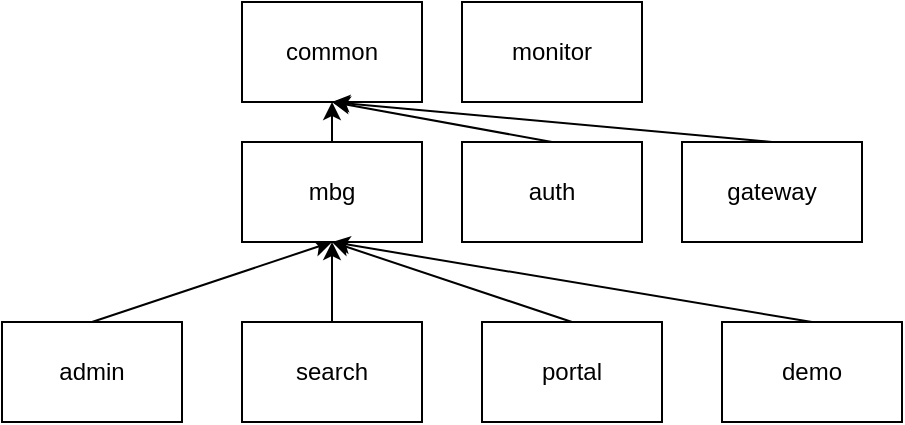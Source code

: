<mxfile version="14.5.8" type="github">
  <diagram id="1L4XcPpSsIhO6-UYCCzw" name="Page-1">
    <mxGraphModel dx="981" dy="526" grid="1" gridSize="10" guides="1" tooltips="1" connect="1" arrows="1" fold="1" page="1" pageScale="1" pageWidth="827" pageHeight="1169" math="0" shadow="0">
      <root>
        <mxCell id="0" />
        <mxCell id="1" parent="0" />
        <mxCell id="RSWtb9Q0RPRxmCBt2XrI-6" style="rounded=0;orthogonalLoop=1;jettySize=auto;html=1;exitX=0.5;exitY=0;exitDx=0;exitDy=0;entryX=0.5;entryY=1;entryDx=0;entryDy=0;" edge="1" parent="1" source="RSWtb9Q0RPRxmCBt2XrI-1" target="RSWtb9Q0RPRxmCBt2XrI-5">
          <mxGeometry relative="1" as="geometry" />
        </mxCell>
        <mxCell id="RSWtb9Q0RPRxmCBt2XrI-1" value="admin" style="rounded=0;whiteSpace=wrap;html=1;" vertex="1" parent="1">
          <mxGeometry x="180" y="490" width="90" height="50" as="geometry" />
        </mxCell>
        <mxCell id="RSWtb9Q0RPRxmCBt2XrI-7" style="edgeStyle=none;rounded=0;orthogonalLoop=1;jettySize=auto;html=1;exitX=0.5;exitY=0;exitDx=0;exitDy=0;entryX=0.5;entryY=1;entryDx=0;entryDy=0;" edge="1" parent="1" source="RSWtb9Q0RPRxmCBt2XrI-2" target="RSWtb9Q0RPRxmCBt2XrI-5">
          <mxGeometry relative="1" as="geometry" />
        </mxCell>
        <mxCell id="RSWtb9Q0RPRxmCBt2XrI-2" value="search" style="rounded=0;whiteSpace=wrap;html=1;" vertex="1" parent="1">
          <mxGeometry x="300" y="490" width="90" height="50" as="geometry" />
        </mxCell>
        <mxCell id="RSWtb9Q0RPRxmCBt2XrI-8" style="edgeStyle=none;rounded=0;orthogonalLoop=1;jettySize=auto;html=1;exitX=0.5;exitY=0;exitDx=0;exitDy=0;entryX=0.5;entryY=1;entryDx=0;entryDy=0;" edge="1" parent="1" source="RSWtb9Q0RPRxmCBt2XrI-3" target="RSWtb9Q0RPRxmCBt2XrI-5">
          <mxGeometry relative="1" as="geometry" />
        </mxCell>
        <mxCell id="RSWtb9Q0RPRxmCBt2XrI-3" value="portal" style="rounded=0;whiteSpace=wrap;html=1;" vertex="1" parent="1">
          <mxGeometry x="420" y="490" width="90" height="50" as="geometry" />
        </mxCell>
        <mxCell id="RSWtb9Q0RPRxmCBt2XrI-10" value="" style="edgeStyle=none;rounded=0;orthogonalLoop=1;jettySize=auto;html=1;" edge="1" parent="1" source="RSWtb9Q0RPRxmCBt2XrI-5" target="RSWtb9Q0RPRxmCBt2XrI-9">
          <mxGeometry relative="1" as="geometry" />
        </mxCell>
        <mxCell id="RSWtb9Q0RPRxmCBt2XrI-5" value="mbg" style="rounded=0;whiteSpace=wrap;html=1;" vertex="1" parent="1">
          <mxGeometry x="300" y="400" width="90" height="50" as="geometry" />
        </mxCell>
        <mxCell id="RSWtb9Q0RPRxmCBt2XrI-9" value="common" style="rounded=0;whiteSpace=wrap;html=1;" vertex="1" parent="1">
          <mxGeometry x="300" y="330" width="90" height="50" as="geometry" />
        </mxCell>
        <mxCell id="RSWtb9Q0RPRxmCBt2XrI-12" style="edgeStyle=none;rounded=0;orthogonalLoop=1;jettySize=auto;html=1;exitX=0.5;exitY=0;exitDx=0;exitDy=0;entryX=0.5;entryY=1;entryDx=0;entryDy=0;" edge="1" parent="1" source="RSWtb9Q0RPRxmCBt2XrI-11" target="RSWtb9Q0RPRxmCBt2XrI-9">
          <mxGeometry relative="1" as="geometry" />
        </mxCell>
        <mxCell id="RSWtb9Q0RPRxmCBt2XrI-11" value="auth" style="rounded=0;whiteSpace=wrap;html=1;" vertex="1" parent="1">
          <mxGeometry x="410" y="400" width="90" height="50" as="geometry" />
        </mxCell>
        <mxCell id="RSWtb9Q0RPRxmCBt2XrI-14" style="edgeStyle=none;rounded=0;orthogonalLoop=1;jettySize=auto;html=1;exitX=0.5;exitY=0;exitDx=0;exitDy=0;entryX=0.5;entryY=1;entryDx=0;entryDy=0;" edge="1" parent="1" source="RSWtb9Q0RPRxmCBt2XrI-13" target="RSWtb9Q0RPRxmCBt2XrI-5">
          <mxGeometry relative="1" as="geometry" />
        </mxCell>
        <mxCell id="RSWtb9Q0RPRxmCBt2XrI-13" value="demo" style="rounded=0;whiteSpace=wrap;html=1;" vertex="1" parent="1">
          <mxGeometry x="540" y="490" width="90" height="50" as="geometry" />
        </mxCell>
        <mxCell id="RSWtb9Q0RPRxmCBt2XrI-16" style="edgeStyle=none;rounded=0;orthogonalLoop=1;jettySize=auto;html=1;exitX=0.5;exitY=0;exitDx=0;exitDy=0;entryX=0.5;entryY=1;entryDx=0;entryDy=0;" edge="1" parent="1" source="RSWtb9Q0RPRxmCBt2XrI-15" target="RSWtb9Q0RPRxmCBt2XrI-9">
          <mxGeometry relative="1" as="geometry" />
        </mxCell>
        <mxCell id="RSWtb9Q0RPRxmCBt2XrI-15" value="gateway" style="rounded=0;whiteSpace=wrap;html=1;" vertex="1" parent="1">
          <mxGeometry x="520" y="400" width="90" height="50" as="geometry" />
        </mxCell>
        <mxCell id="RSWtb9Q0RPRxmCBt2XrI-17" value="monitor" style="rounded=0;whiteSpace=wrap;html=1;" vertex="1" parent="1">
          <mxGeometry x="410" y="330" width="90" height="50" as="geometry" />
        </mxCell>
      </root>
    </mxGraphModel>
  </diagram>
</mxfile>
